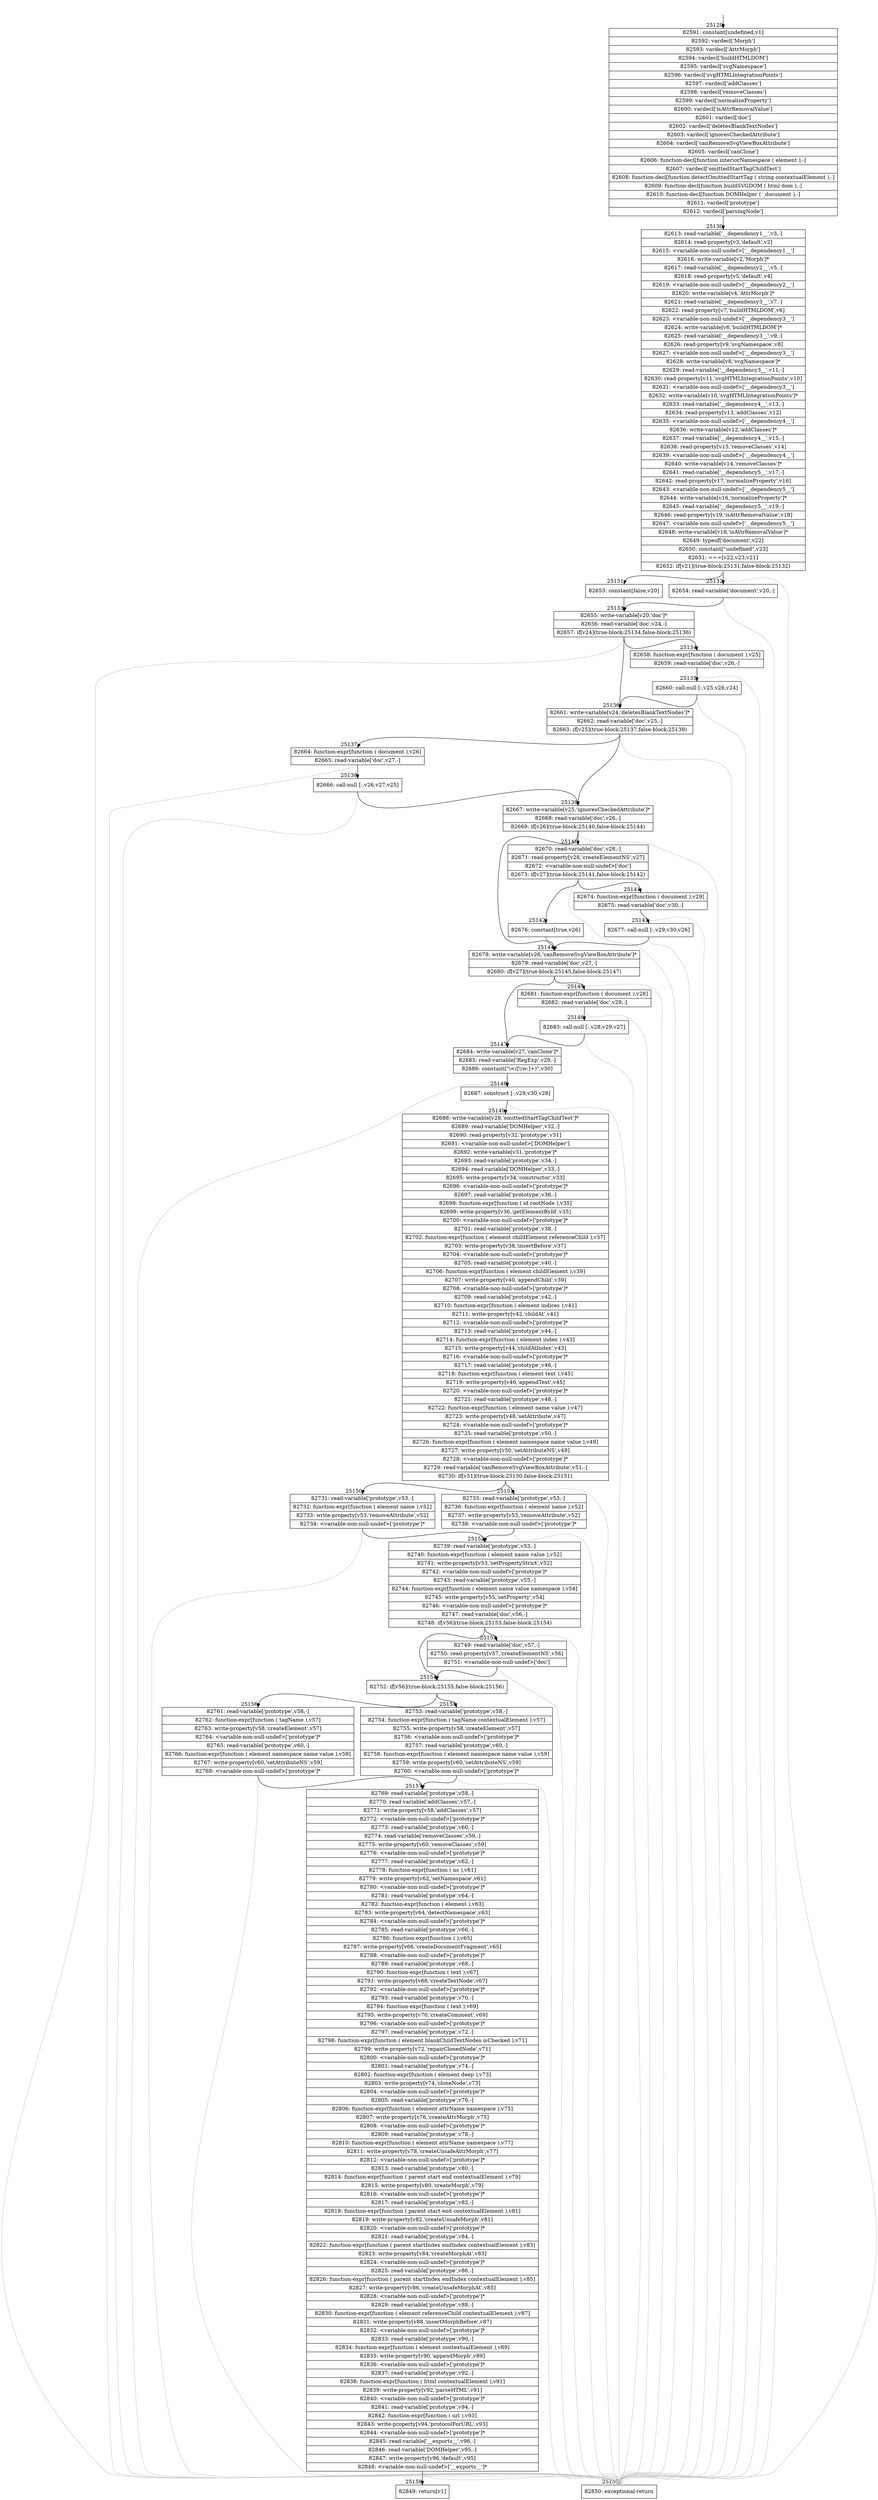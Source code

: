 digraph {
rankdir="TD"
BB_entry2173[shape=none,label=""];
BB_entry2173 -> BB25129 [tailport=s, headport=n, headlabel="    25129"]
BB25129 [shape=record label="{82591: constant[undefined,v1]|82592: vardecl['Morph']|82593: vardecl['AttrMorph']|82594: vardecl['buildHTMLDOM']|82595: vardecl['svgNamespace']|82596: vardecl['svgHTMLIntegrationPoints']|82597: vardecl['addClasses']|82598: vardecl['removeClasses']|82599: vardecl['normalizeProperty']|82600: vardecl['isAttrRemovalValue']|82601: vardecl['doc']|82602: vardecl['deletesBlankTextNodes']|82603: vardecl['ignoresCheckedAttribute']|82604: vardecl['canRemoveSvgViewBoxAttribute']|82605: vardecl['canClone']|82606: function-decl[function interiorNamespace ( element ),-]|82607: vardecl['omittedStartTagChildTest']|82608: function-decl[function detectOmittedStartTag ( string contextualElement ),-]|82609: function-decl[function buildSVGDOM ( html dom ),-]|82610: function-decl[function DOMHelper ( _document ),-]|82611: vardecl['prototype']|82612: vardecl['parsingNode']}" ] 
BB25129 -> BB25130 [tailport=s, headport=n, headlabel="      25130"]
BB25130 [shape=record label="{82613: read-variable['__dependency1__',v3,-]|82614: read-property[v3,'default',v2]|82615: \<variable-non-null-undef\>['__dependency1__']|82616: write-variable[v2,'Morph']*|82617: read-variable['__dependency2__',v5,-]|82618: read-property[v5,'default',v4]|82619: \<variable-non-null-undef\>['__dependency2__']|82620: write-variable[v4,'AttrMorph']*|82621: read-variable['__dependency3__',v7,-]|82622: read-property[v7,'buildHTMLDOM',v6]|82623: \<variable-non-null-undef\>['__dependency3__']|82624: write-variable[v6,'buildHTMLDOM']*|82625: read-variable['__dependency3__',v9,-]|82626: read-property[v9,'svgNamespace',v8]|82627: \<variable-non-null-undef\>['__dependency3__']|82628: write-variable[v8,'svgNamespace']*|82629: read-variable['__dependency3__',v11,-]|82630: read-property[v11,'svgHTMLIntegrationPoints',v10]|82631: \<variable-non-null-undef\>['__dependency3__']|82632: write-variable[v10,'svgHTMLIntegrationPoints']*|82633: read-variable['__dependency4__',v13,-]|82634: read-property[v13,'addClasses',v12]|82635: \<variable-non-null-undef\>['__dependency4__']|82636: write-variable[v12,'addClasses']*|82637: read-variable['__dependency4__',v15,-]|82638: read-property[v15,'removeClasses',v14]|82639: \<variable-non-null-undef\>['__dependency4__']|82640: write-variable[v14,'removeClasses']*|82641: read-variable['__dependency5__',v17,-]|82642: read-property[v17,'normalizeProperty',v16]|82643: \<variable-non-null-undef\>['__dependency5__']|82644: write-variable[v16,'normalizeProperty']*|82645: read-variable['__dependency5__',v19,-]|82646: read-property[v19,'isAttrRemovalValue',v18]|82647: \<variable-non-null-undef\>['__dependency5__']|82648: write-variable[v18,'isAttrRemovalValue']*|82649: typeof['document',v22]|82650: constant[\"undefined\",v23]|82651: ===[v22,v23,v21]|82652: if[v21](true-block:25131,false-block:25132)}" ] 
BB25130 -> BB25131 [tailport=s, headport=n, headlabel="      25131"]
BB25130 -> BB25132 [tailport=s, headport=n, headlabel="      25132"]
BB25130 -> BB25159 [tailport=s, headport=n, color=gray, headlabel="      25159"]
BB25131 [shape=record label="{82653: constant[false,v20]}" ] 
BB25131 -> BB25133 [tailport=s, headport=n, headlabel="      25133"]
BB25132 [shape=record label="{82654: read-variable['document',v20,-]}" ] 
BB25132 -> BB25133 [tailport=s, headport=n]
BB25132 -> BB25159 [tailport=s, headport=n, color=gray]
BB25133 [shape=record label="{82655: write-variable[v20,'doc']*|82656: read-variable['doc',v24,-]|82657: if[v24](true-block:25134,false-block:25136)}" ] 
BB25133 -> BB25136 [tailport=s, headport=n, headlabel="      25136"]
BB25133 -> BB25134 [tailport=s, headport=n, headlabel="      25134"]
BB25133 -> BB25159 [tailport=s, headport=n, color=gray]
BB25134 [shape=record label="{82658: function-expr[function ( document ),v25]|82659: read-variable['doc',v26,-]}" ] 
BB25134 -> BB25135 [tailport=s, headport=n, headlabel="      25135"]
BB25134 -> BB25159 [tailport=s, headport=n, color=gray]
BB25135 [shape=record label="{82660: call-null [-,v25,v26,v24]}" ] 
BB25135 -> BB25136 [tailport=s, headport=n]
BB25135 -> BB25159 [tailport=s, headport=n, color=gray]
BB25136 [shape=record label="{82661: write-variable[v24,'deletesBlankTextNodes']*|82662: read-variable['doc',v25,-]|82663: if[v25](true-block:25137,false-block:25139)}" ] 
BB25136 -> BB25139 [tailport=s, headport=n, headlabel="      25139"]
BB25136 -> BB25137 [tailport=s, headport=n, headlabel="      25137"]
BB25136 -> BB25159 [tailport=s, headport=n, color=gray]
BB25137 [shape=record label="{82664: function-expr[function ( document ),v26]|82665: read-variable['doc',v27,-]}" ] 
BB25137 -> BB25138 [tailport=s, headport=n, headlabel="      25138"]
BB25137 -> BB25159 [tailport=s, headport=n, color=gray]
BB25138 [shape=record label="{82666: call-null [-,v26,v27,v25]}" ] 
BB25138 -> BB25139 [tailport=s, headport=n]
BB25138 -> BB25159 [tailport=s, headport=n, color=gray]
BB25139 [shape=record label="{82667: write-variable[v25,'ignoresCheckedAttribute']*|82668: read-variable['doc',v26,-]|82669: if[v26](true-block:25140,false-block:25144)}" ] 
BB25139 -> BB25144 [tailport=s, headport=n, headlabel="      25144"]
BB25139 -> BB25140 [tailport=s, headport=n, headlabel="      25140"]
BB25139 -> BB25159 [tailport=s, headport=n, color=gray]
BB25140 [shape=record label="{82670: read-variable['doc',v28,-]|82671: read-property[v28,'createElementNS',v27]|82672: \<variable-non-null-undef\>['doc']|82673: if[v27](true-block:25141,false-block:25142)}" ] 
BB25140 -> BB25141 [tailport=s, headport=n, headlabel="      25141"]
BB25140 -> BB25142 [tailport=s, headport=n, headlabel="      25142"]
BB25140 -> BB25159 [tailport=s, headport=n, color=gray]
BB25141 [shape=record label="{82674: function-expr[function ( document ),v29]|82675: read-variable['doc',v30,-]}" ] 
BB25141 -> BB25143 [tailport=s, headport=n, headlabel="      25143"]
BB25141 -> BB25159 [tailport=s, headport=n, color=gray]
BB25142 [shape=record label="{82676: constant[true,v26]}" ] 
BB25142 -> BB25144 [tailport=s, headport=n]
BB25143 [shape=record label="{82677: call-null [-,v29,v30,v26]}" ] 
BB25143 -> BB25144 [tailport=s, headport=n]
BB25143 -> BB25159 [tailport=s, headport=n, color=gray]
BB25144 [shape=record label="{82678: write-variable[v26,'canRemoveSvgViewBoxAttribute']*|82679: read-variable['doc',v27,-]|82680: if[v27](true-block:25145,false-block:25147)}" ] 
BB25144 -> BB25147 [tailport=s, headport=n, headlabel="      25147"]
BB25144 -> BB25145 [tailport=s, headport=n, headlabel="      25145"]
BB25144 -> BB25159 [tailport=s, headport=n, color=gray]
BB25145 [shape=record label="{82681: function-expr[function ( document ),v28]|82682: read-variable['doc',v29,-]}" ] 
BB25145 -> BB25146 [tailport=s, headport=n, headlabel="      25146"]
BB25145 -> BB25159 [tailport=s, headport=n, color=gray]
BB25146 [shape=record label="{82683: call-null [-,v28,v29,v27]}" ] 
BB25146 -> BB25147 [tailport=s, headport=n]
BB25146 -> BB25159 [tailport=s, headport=n, color=gray]
BB25147 [shape=record label="{82684: write-variable[v27,'canClone']*|82685: read-variable['RegExp',v29,-]|82686: constant[\"\\\<([\\\\w:]+)\",v30]}" ] 
BB25147 -> BB25148 [tailport=s, headport=n, headlabel="      25148"]
BB25147 -> BB25159 [tailport=s, headport=n, color=gray]
BB25148 [shape=record label="{82687: construct [-,v29,v30,v28]}" ] 
BB25148 -> BB25149 [tailport=s, headport=n, headlabel="      25149"]
BB25148 -> BB25159 [tailport=s, headport=n, color=gray]
BB25149 [shape=record label="{82688: write-variable[v28,'omittedStartTagChildTest']*|82689: read-variable['DOMHelper',v32,-]|82690: read-property[v32,'prototype',v31]|82691: \<variable-non-null-undef\>['DOMHelper']|82692: write-variable[v31,'prototype']*|82693: read-variable['prototype',v34,-]|82694: read-variable['DOMHelper',v33,-]|82695: write-property[v34,'constructor',v33]|82696: \<variable-non-null-undef\>['prototype']*|82697: read-variable['prototype',v36,-]|82698: function-expr[function ( id rootNode ),v35]|82699: write-property[v36,'getElementById',v35]|82700: \<variable-non-null-undef\>['prototype']*|82701: read-variable['prototype',v38,-]|82702: function-expr[function ( element childElement referenceChild ),v37]|82703: write-property[v38,'insertBefore',v37]|82704: \<variable-non-null-undef\>['prototype']*|82705: read-variable['prototype',v40,-]|82706: function-expr[function ( element childElement ),v39]|82707: write-property[v40,'appendChild',v39]|82708: \<variable-non-null-undef\>['prototype']*|82709: read-variable['prototype',v42,-]|82710: function-expr[function ( element indices ),v41]|82711: write-property[v42,'childAt',v41]|82712: \<variable-non-null-undef\>['prototype']*|82713: read-variable['prototype',v44,-]|82714: function-expr[function ( element index ),v43]|82715: write-property[v44,'childAtIndex',v43]|82716: \<variable-non-null-undef\>['prototype']*|82717: read-variable['prototype',v46,-]|82718: function-expr[function ( element text ),v45]|82719: write-property[v46,'appendText',v45]|82720: \<variable-non-null-undef\>['prototype']*|82721: read-variable['prototype',v48,-]|82722: function-expr[function ( element name value ),v47]|82723: write-property[v48,'setAttribute',v47]|82724: \<variable-non-null-undef\>['prototype']*|82725: read-variable['prototype',v50,-]|82726: function-expr[function ( element namespace name value ),v49]|82727: write-property[v50,'setAttributeNS',v49]|82728: \<variable-non-null-undef\>['prototype']*|82729: read-variable['canRemoveSvgViewBoxAttribute',v51,-]|82730: if[v51](true-block:25150,false-block:25151)}" ] 
BB25149 -> BB25150 [tailport=s, headport=n, headlabel="      25150"]
BB25149 -> BB25151 [tailport=s, headport=n, headlabel="      25151"]
BB25149 -> BB25159 [tailport=s, headport=n, color=gray]
BB25150 [shape=record label="{82731: read-variable['prototype',v53,-]|82732: function-expr[function ( element name ),v52]|82733: write-property[v53,'removeAttribute',v52]|82734: \<variable-non-null-undef\>['prototype']*}" ] 
BB25150 -> BB25152 [tailport=s, headport=n, headlabel="      25152"]
BB25150 -> BB25159 [tailport=s, headport=n, color=gray]
BB25151 [shape=record label="{82735: read-variable['prototype',v53,-]|82736: function-expr[function ( element name ),v52]|82737: write-property[v53,'removeAttribute',v52]|82738: \<variable-non-null-undef\>['prototype']*}" ] 
BB25151 -> BB25152 [tailport=s, headport=n]
BB25151 -> BB25159 [tailport=s, headport=n, color=gray]
BB25152 [shape=record label="{82739: read-variable['prototype',v53,-]|82740: function-expr[function ( element name value ),v52]|82741: write-property[v53,'setPropertyStrict',v52]|82742: \<variable-non-null-undef\>['prototype']*|82743: read-variable['prototype',v55,-]|82744: function-expr[function ( element name value namespace ),v54]|82745: write-property[v55,'setProperty',v54]|82746: \<variable-non-null-undef\>['prototype']*|82747: read-variable['doc',v56,-]|82748: if[v56](true-block:25153,false-block:25154)}" ] 
BB25152 -> BB25154 [tailport=s, headport=n, headlabel="      25154"]
BB25152 -> BB25153 [tailport=s, headport=n, headlabel="      25153"]
BB25152 -> BB25159 [tailport=s, headport=n, color=gray]
BB25153 [shape=record label="{82749: read-variable['doc',v57,-]|82750: read-property[v57,'createElementNS',v56]|82751: \<variable-non-null-undef\>['doc']}" ] 
BB25153 -> BB25154 [tailport=s, headport=n]
BB25153 -> BB25159 [tailport=s, headport=n, color=gray]
BB25154 [shape=record label="{82752: if[v56](true-block:25155,false-block:25156)}" ] 
BB25154 -> BB25155 [tailport=s, headport=n, headlabel="      25155"]
BB25154 -> BB25156 [tailport=s, headport=n, headlabel="      25156"]
BB25155 [shape=record label="{82753: read-variable['prototype',v58,-]|82754: function-expr[function ( tagName contextualElement ),v57]|82755: write-property[v58,'createElement',v57]|82756: \<variable-non-null-undef\>['prototype']*|82757: read-variable['prototype',v60,-]|82758: function-expr[function ( element namespace name value ),v59]|82759: write-property[v60,'setAttributeNS',v59]|82760: \<variable-non-null-undef\>['prototype']*}" ] 
BB25155 -> BB25157 [tailport=s, headport=n, headlabel="      25157"]
BB25155 -> BB25159 [tailport=s, headport=n, color=gray]
BB25156 [shape=record label="{82761: read-variable['prototype',v58,-]|82762: function-expr[function ( tagName ),v57]|82763: write-property[v58,'createElement',v57]|82764: \<variable-non-null-undef\>['prototype']*|82765: read-variable['prototype',v60,-]|82766: function-expr[function ( element namespace name value ),v59]|82767: write-property[v60,'setAttributeNS',v59]|82768: \<variable-non-null-undef\>['prototype']*}" ] 
BB25156 -> BB25157 [tailport=s, headport=n]
BB25156 -> BB25159 [tailport=s, headport=n, color=gray]
BB25157 [shape=record label="{82769: read-variable['prototype',v58,-]|82770: read-variable['addClasses',v57,-]|82771: write-property[v58,'addClasses',v57]|82772: \<variable-non-null-undef\>['prototype']*|82773: read-variable['prototype',v60,-]|82774: read-variable['removeClasses',v59,-]|82775: write-property[v60,'removeClasses',v59]|82776: \<variable-non-null-undef\>['prototype']*|82777: read-variable['prototype',v62,-]|82778: function-expr[function ( ns ),v61]|82779: write-property[v62,'setNamespace',v61]|82780: \<variable-non-null-undef\>['prototype']*|82781: read-variable['prototype',v64,-]|82782: function-expr[function ( element ),v63]|82783: write-property[v64,'detectNamespace',v63]|82784: \<variable-non-null-undef\>['prototype']*|82785: read-variable['prototype',v66,-]|82786: function-expr[function ( ),v65]|82787: write-property[v66,'createDocumentFragment',v65]|82788: \<variable-non-null-undef\>['prototype']*|82789: read-variable['prototype',v68,-]|82790: function-expr[function ( text ),v67]|82791: write-property[v68,'createTextNode',v67]|82792: \<variable-non-null-undef\>['prototype']*|82793: read-variable['prototype',v70,-]|82794: function-expr[function ( text ),v69]|82795: write-property[v70,'createComment',v69]|82796: \<variable-non-null-undef\>['prototype']*|82797: read-variable['prototype',v72,-]|82798: function-expr[function ( element blankChildTextNodes isChecked ),v71]|82799: write-property[v72,'repairClonedNode',v71]|82800: \<variable-non-null-undef\>['prototype']*|82801: read-variable['prototype',v74,-]|82802: function-expr[function ( element deep ),v73]|82803: write-property[v74,'cloneNode',v73]|82804: \<variable-non-null-undef\>['prototype']*|82805: read-variable['prototype',v76,-]|82806: function-expr[function ( element attrName namespace ),v75]|82807: write-property[v76,'createAttrMorph',v75]|82808: \<variable-non-null-undef\>['prototype']*|82809: read-variable['prototype',v78,-]|82810: function-expr[function ( element attrName namespace ),v77]|82811: write-property[v78,'createUnsafeAttrMorph',v77]|82812: \<variable-non-null-undef\>['prototype']*|82813: read-variable['prototype',v80,-]|82814: function-expr[function ( parent start end contextualElement ),v79]|82815: write-property[v80,'createMorph',v79]|82816: \<variable-non-null-undef\>['prototype']*|82817: read-variable['prototype',v82,-]|82818: function-expr[function ( parent start end contextualElement ),v81]|82819: write-property[v82,'createUnsafeMorph',v81]|82820: \<variable-non-null-undef\>['prototype']*|82821: read-variable['prototype',v84,-]|82822: function-expr[function ( parent startIndex endIndex contextualElement ),v83]|82823: write-property[v84,'createMorphAt',v83]|82824: \<variable-non-null-undef\>['prototype']*|82825: read-variable['prototype',v86,-]|82826: function-expr[function ( parent startIndex endIndex contextualElement ),v85]|82827: write-property[v86,'createUnsafeMorphAt',v85]|82828: \<variable-non-null-undef\>['prototype']*|82829: read-variable['prototype',v88,-]|82830: function-expr[function ( element referenceChild contextualElement ),v87]|82831: write-property[v88,'insertMorphBefore',v87]|82832: \<variable-non-null-undef\>['prototype']*|82833: read-variable['prototype',v90,-]|82834: function-expr[function ( element contextualElement ),v89]|82835: write-property[v90,'appendMorph',v89]|82836: \<variable-non-null-undef\>['prototype']*|82837: read-variable['prototype',v92,-]|82838: function-expr[function ( html contextualElement ),v91]|82839: write-property[v92,'parseHTML',v91]|82840: \<variable-non-null-undef\>['prototype']*|82841: read-variable['prototype',v94,-]|82842: function-expr[function ( url ),v93]|82843: write-property[v94,'protocolForURL',v93]|82844: \<variable-non-null-undef\>['prototype']*|82845: read-variable['__exports__',v96,-]|82846: read-variable['DOMHelper',v95,-]|82847: write-property[v96,'default',v95]|82848: \<variable-non-null-undef\>['__exports__']*}" ] 
BB25157 -> BB25158 [tailport=s, headport=n, headlabel="      25158"]
BB25157 -> BB25159 [tailport=s, headport=n, color=gray]
BB25158 [shape=record label="{82849: return[v1]}" ] 
BB25159 [shape=record label="{82850: exceptional-return}" ] 
//#$~ 46732
}
